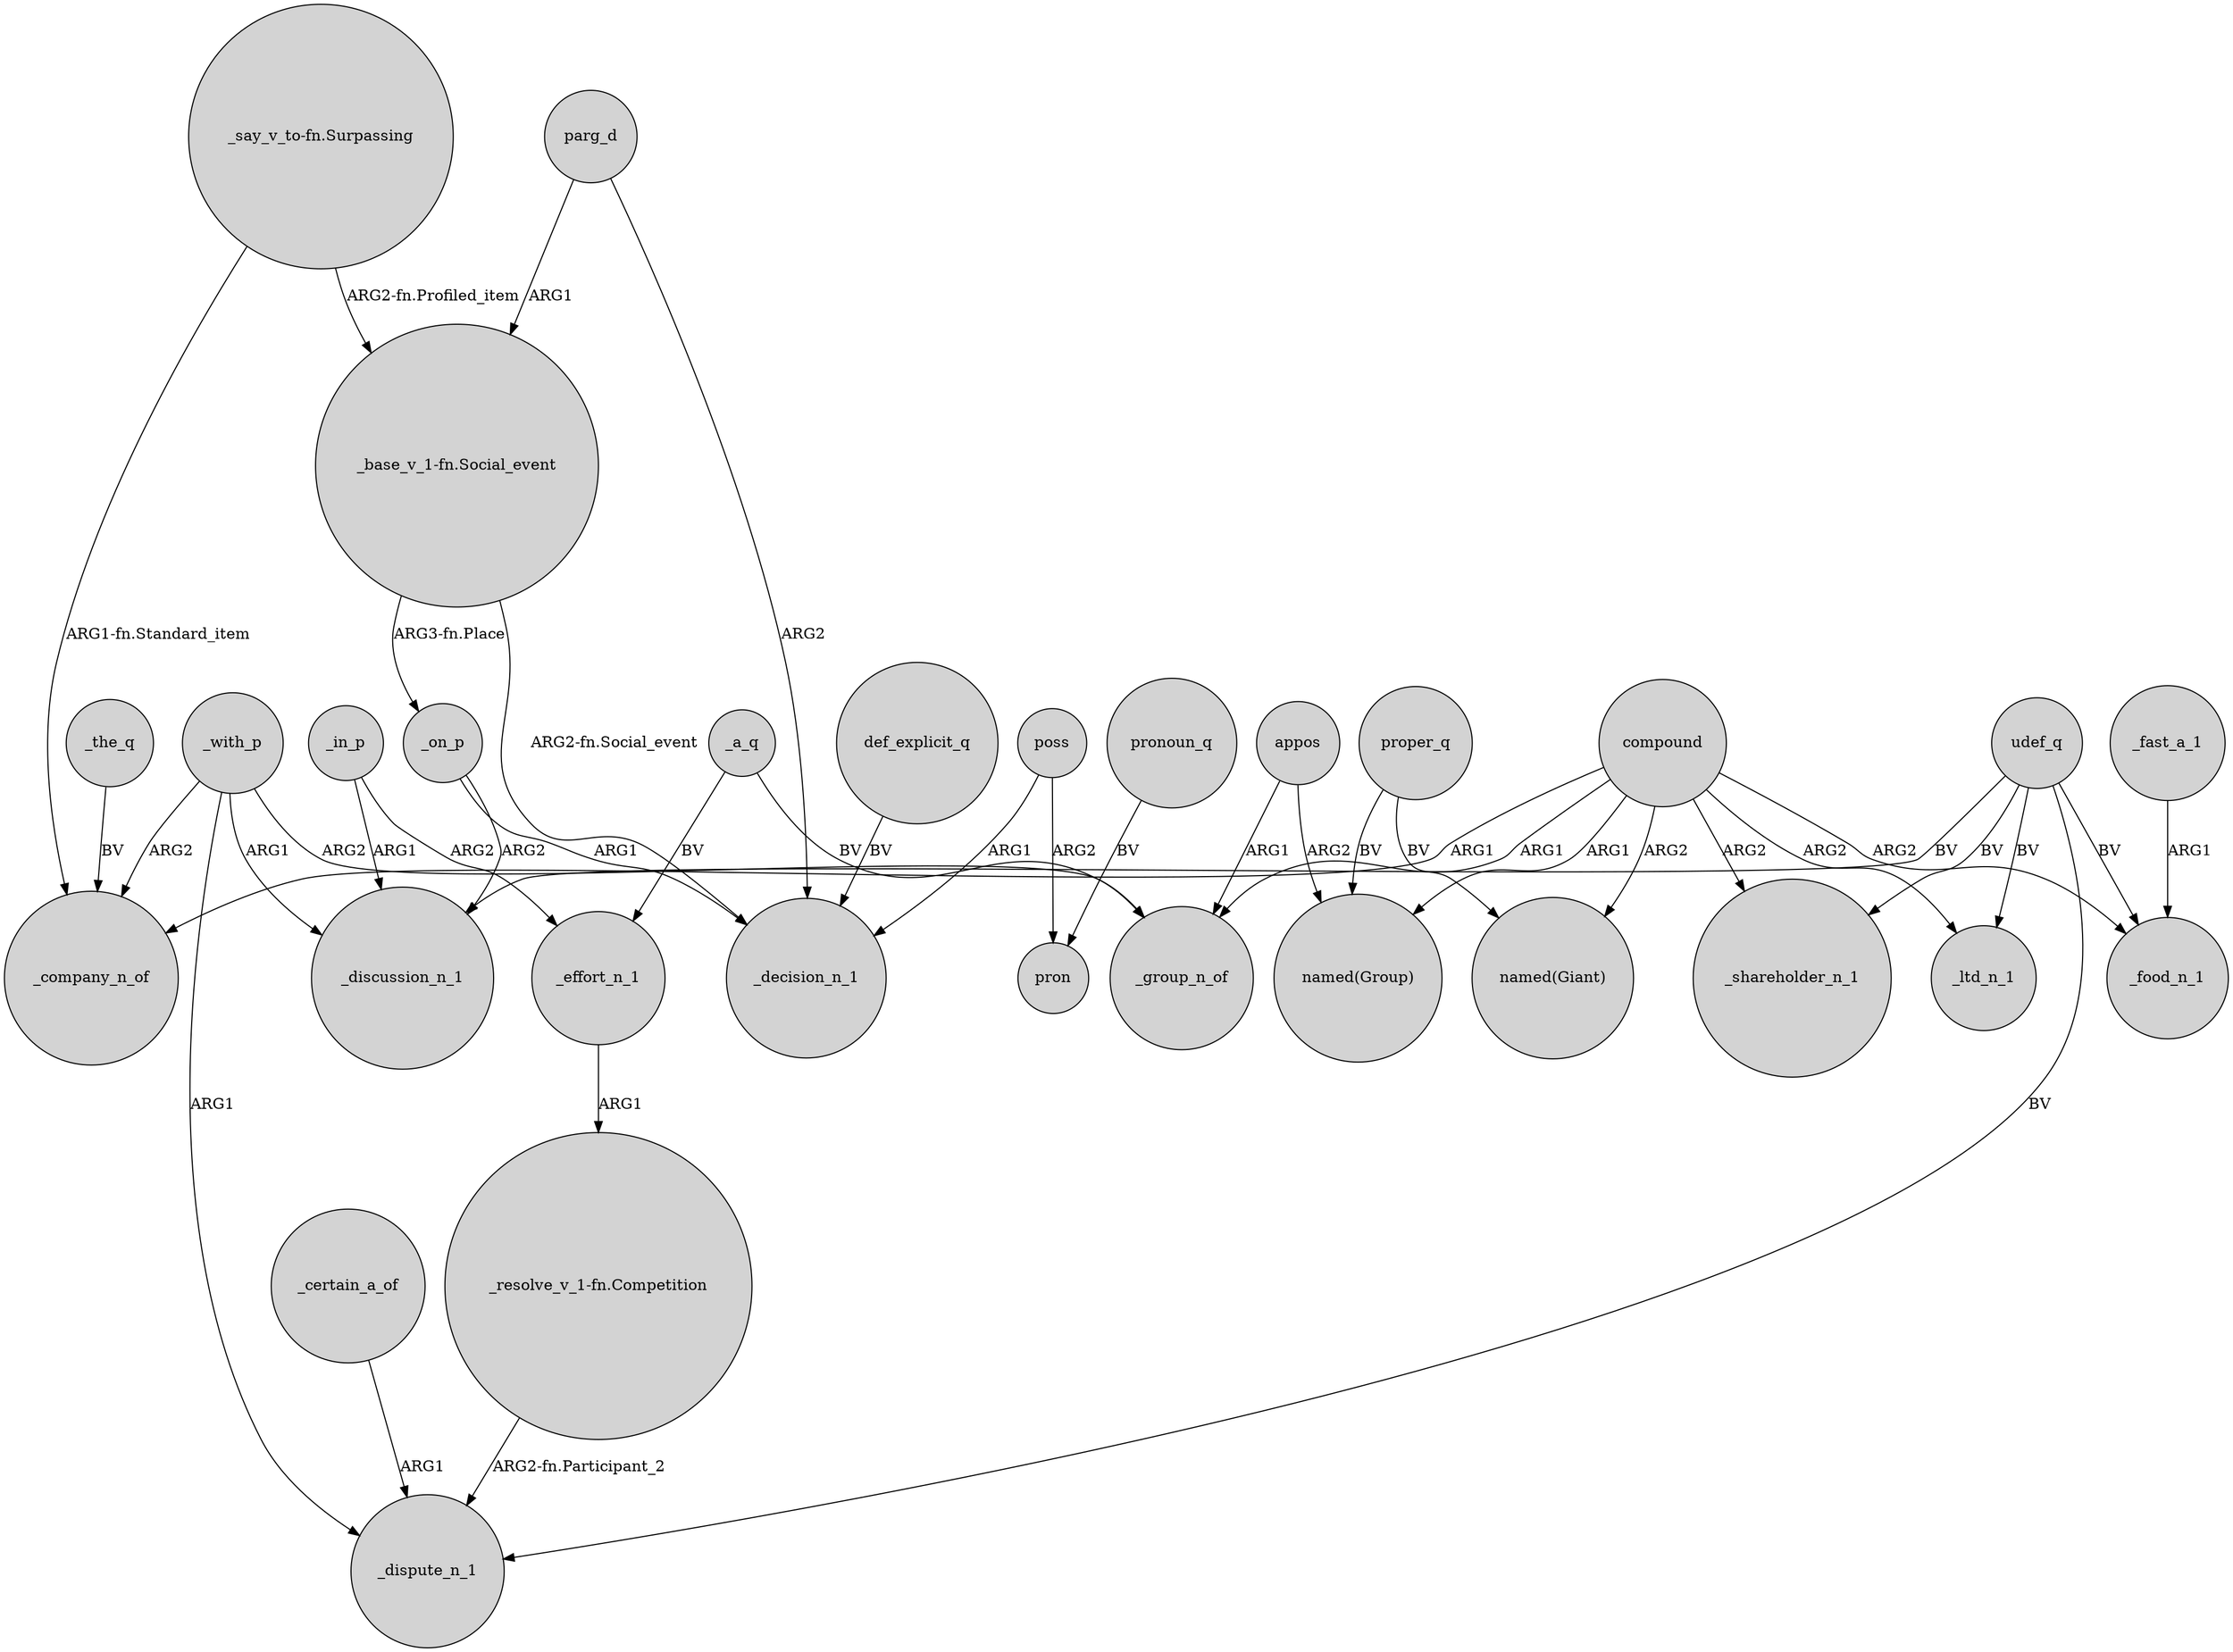 digraph {
	node [shape=circle style=filled]
	_with_p -> _dispute_n_1 [label=ARG1]
	"_base_v_1-fn.Social_event" -> _on_p [label="ARG3-fn.Place"]
	proper_q -> "named(Giant)" [label=BV]
	_certain_a_of -> _dispute_n_1 [label=ARG1]
	compound -> _ltd_n_1 [label=ARG2]
	_on_p -> _decision_n_1 [label=ARG1]
	_with_p -> _company_n_of [label=ARG2]
	compound -> _shareholder_n_1 [label=ARG2]
	_effort_n_1 -> "_resolve_v_1-fn.Competition" [label=ARG1]
	parg_d -> "_base_v_1-fn.Social_event" [label=ARG1]
	_with_p -> _discussion_n_1 [label=ARG1]
	"_say_v_to-fn.Surpassing" -> _company_n_of [label="ARG1-fn.Standard_item"]
	proper_q -> "named(Group)" [label=BV]
	def_explicit_q -> _decision_n_1 [label=BV]
	parg_d -> _decision_n_1 [label=ARG2]
	_in_p -> _effort_n_1 [label=ARG2]
	"_resolve_v_1-fn.Competition" -> _dispute_n_1 [label="ARG2-fn.Participant_2"]
	compound -> _company_n_of [label=ARG1]
	udef_q -> _dispute_n_1 [label=BV]
	udef_q -> _discussion_n_1 [label=BV]
	poss -> pron [label=ARG2]
	_with_p -> _group_n_of [label=ARG2]
	"_say_v_to-fn.Surpassing" -> "_base_v_1-fn.Social_event" [label="ARG2-fn.Profiled_item"]
	_in_p -> _discussion_n_1 [label=ARG1]
	appos -> "named(Group)" [label=ARG2]
	udef_q -> _shareholder_n_1 [label=BV]
	"_base_v_1-fn.Social_event" -> _decision_n_1 [label="ARG2-fn.Social_event"]
	pronoun_q -> pron [label=BV]
	_a_q -> _effort_n_1 [label=BV]
	_a_q -> _group_n_of [label=BV]
	poss -> _decision_n_1 [label=ARG1]
	compound -> _food_n_1 [label=ARG2]
	appos -> _group_n_of [label=ARG1]
	udef_q -> _food_n_1 [label=BV]
	udef_q -> _ltd_n_1 [label=BV]
	compound -> "named(Giant)" [label=ARG2]
	_fast_a_1 -> _food_n_1 [label=ARG1]
	compound -> "named(Group)" [label=ARG1]
	_on_p -> _discussion_n_1 [label=ARG2]
	_the_q -> _company_n_of [label=BV]
	compound -> _group_n_of [label=ARG1]
}
